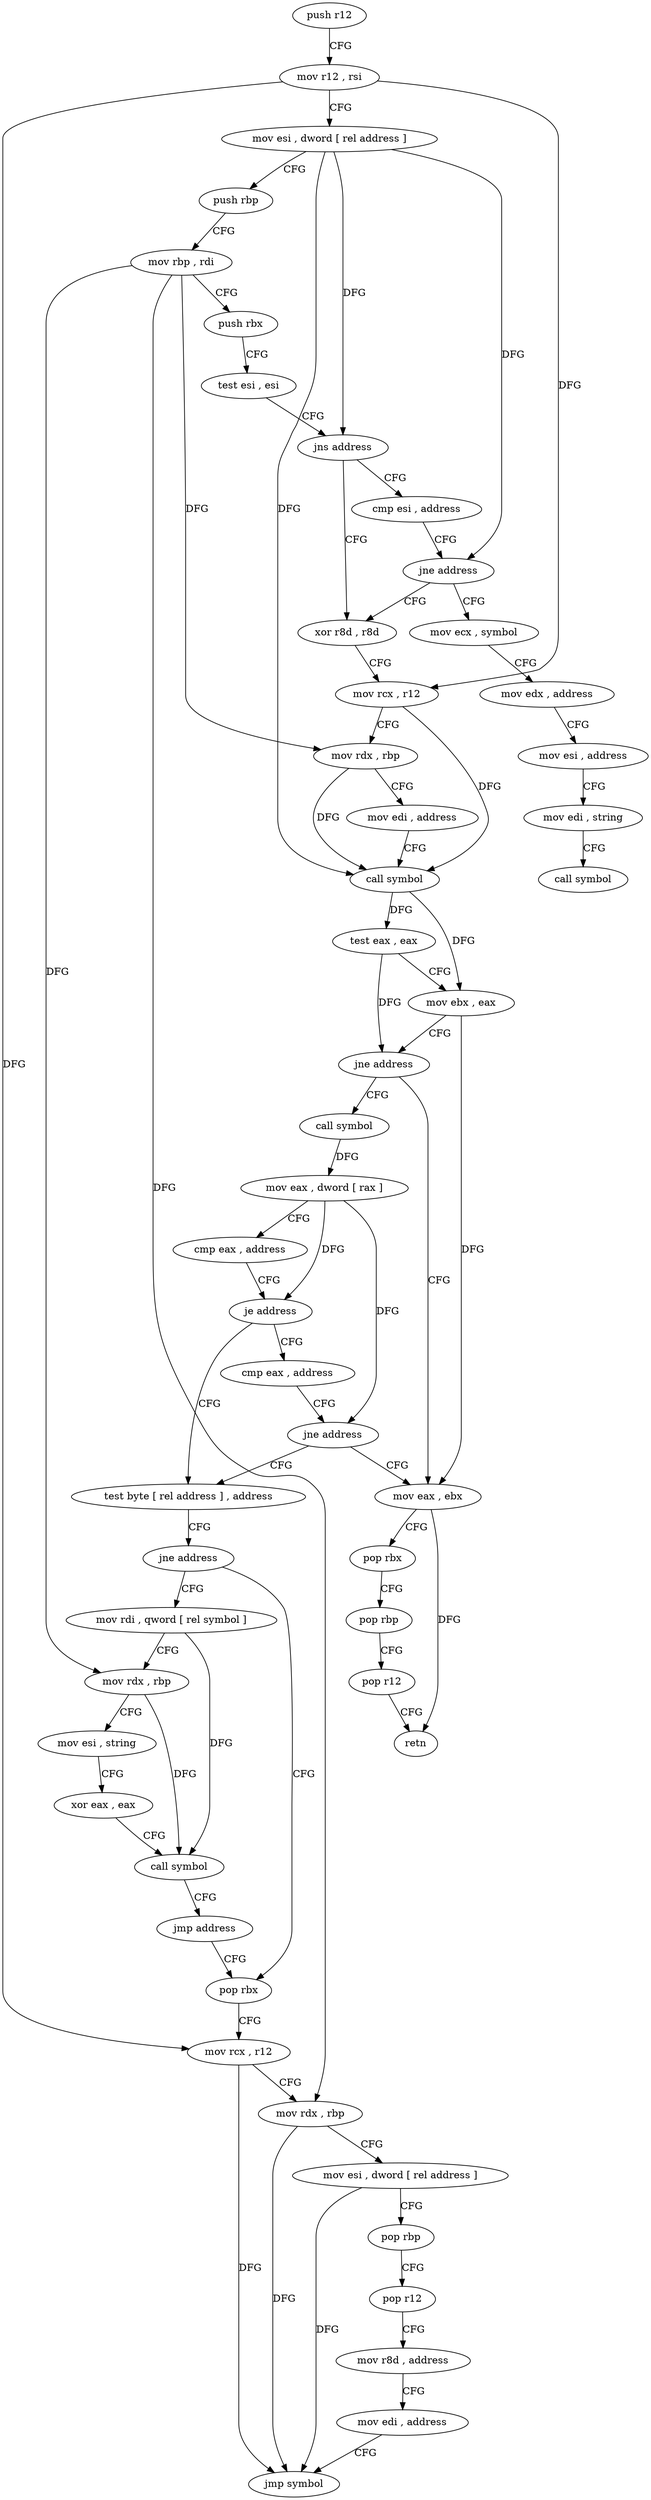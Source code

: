 digraph "func" {
"4246736" [label = "push r12" ]
"4246738" [label = "mov r12 , rsi" ]
"4246741" [label = "mov esi , dword [ rel address ]" ]
"4246747" [label = "push rbp" ]
"4246748" [label = "mov rbp , rdi" ]
"4246751" [label = "push rbx" ]
"4246752" [label = "test esi , esi" ]
"4246754" [label = "jns address" ]
"4246761" [label = "xor r8d , r8d" ]
"4246756" [label = "cmp esi , address" ]
"4246764" [label = "mov rcx , r12" ]
"4246767" [label = "mov rdx , rbp" ]
"4246770" [label = "mov edi , address" ]
"4246775" [label = "call symbol" ]
"4246780" [label = "test eax , eax" ]
"4246782" [label = "mov ebx , eax" ]
"4246784" [label = "jne address" ]
"4246800" [label = "call symbol" ]
"4246786" [label = "mov eax , ebx" ]
"4246759" [label = "jne address" ]
"4246888" [label = "mov ecx , symbol" ]
"4246805" [label = "mov eax , dword [ rax ]" ]
"4246807" [label = "cmp eax , address" ]
"4246810" [label = "je address" ]
"4246817" [label = "test byte [ rel address ] , address" ]
"4246812" [label = "cmp eax , address" ]
"4246788" [label = "pop rbx" ]
"4246789" [label = "pop rbp" ]
"4246790" [label = "pop r12" ]
"4246792" [label = "retn" ]
"4246893" [label = "mov edx , address" ]
"4246898" [label = "mov esi , address" ]
"4246903" [label = "mov edi , string" ]
"4246908" [label = "call symbol" ]
"4246824" [label = "jne address" ]
"4246864" [label = "mov rdi , qword [ rel symbol ]" ]
"4246826" [label = "pop rbx" ]
"4246815" [label = "jne address" ]
"4246871" [label = "mov rdx , rbp" ]
"4246874" [label = "mov esi , string" ]
"4246879" [label = "xor eax , eax" ]
"4246881" [label = "call symbol" ]
"4246886" [label = "jmp address" ]
"4246827" [label = "mov rcx , r12" ]
"4246830" [label = "mov rdx , rbp" ]
"4246833" [label = "mov esi , dword [ rel address ]" ]
"4246839" [label = "pop rbp" ]
"4246840" [label = "pop r12" ]
"4246842" [label = "mov r8d , address" ]
"4246848" [label = "mov edi , address" ]
"4246853" [label = "jmp symbol" ]
"4246736" -> "4246738" [ label = "CFG" ]
"4246738" -> "4246741" [ label = "CFG" ]
"4246738" -> "4246764" [ label = "DFG" ]
"4246738" -> "4246827" [ label = "DFG" ]
"4246741" -> "4246747" [ label = "CFG" ]
"4246741" -> "4246754" [ label = "DFG" ]
"4246741" -> "4246775" [ label = "DFG" ]
"4246741" -> "4246759" [ label = "DFG" ]
"4246747" -> "4246748" [ label = "CFG" ]
"4246748" -> "4246751" [ label = "CFG" ]
"4246748" -> "4246767" [ label = "DFG" ]
"4246748" -> "4246871" [ label = "DFG" ]
"4246748" -> "4246830" [ label = "DFG" ]
"4246751" -> "4246752" [ label = "CFG" ]
"4246752" -> "4246754" [ label = "CFG" ]
"4246754" -> "4246761" [ label = "CFG" ]
"4246754" -> "4246756" [ label = "CFG" ]
"4246761" -> "4246764" [ label = "CFG" ]
"4246756" -> "4246759" [ label = "CFG" ]
"4246764" -> "4246767" [ label = "CFG" ]
"4246764" -> "4246775" [ label = "DFG" ]
"4246767" -> "4246770" [ label = "CFG" ]
"4246767" -> "4246775" [ label = "DFG" ]
"4246770" -> "4246775" [ label = "CFG" ]
"4246775" -> "4246780" [ label = "DFG" ]
"4246775" -> "4246782" [ label = "DFG" ]
"4246780" -> "4246782" [ label = "CFG" ]
"4246780" -> "4246784" [ label = "DFG" ]
"4246782" -> "4246784" [ label = "CFG" ]
"4246782" -> "4246786" [ label = "DFG" ]
"4246784" -> "4246800" [ label = "CFG" ]
"4246784" -> "4246786" [ label = "CFG" ]
"4246800" -> "4246805" [ label = "DFG" ]
"4246786" -> "4246788" [ label = "CFG" ]
"4246786" -> "4246792" [ label = "DFG" ]
"4246759" -> "4246888" [ label = "CFG" ]
"4246759" -> "4246761" [ label = "CFG" ]
"4246888" -> "4246893" [ label = "CFG" ]
"4246805" -> "4246807" [ label = "CFG" ]
"4246805" -> "4246810" [ label = "DFG" ]
"4246805" -> "4246815" [ label = "DFG" ]
"4246807" -> "4246810" [ label = "CFG" ]
"4246810" -> "4246817" [ label = "CFG" ]
"4246810" -> "4246812" [ label = "CFG" ]
"4246817" -> "4246824" [ label = "CFG" ]
"4246812" -> "4246815" [ label = "CFG" ]
"4246788" -> "4246789" [ label = "CFG" ]
"4246789" -> "4246790" [ label = "CFG" ]
"4246790" -> "4246792" [ label = "CFG" ]
"4246893" -> "4246898" [ label = "CFG" ]
"4246898" -> "4246903" [ label = "CFG" ]
"4246903" -> "4246908" [ label = "CFG" ]
"4246824" -> "4246864" [ label = "CFG" ]
"4246824" -> "4246826" [ label = "CFG" ]
"4246864" -> "4246871" [ label = "CFG" ]
"4246864" -> "4246881" [ label = "DFG" ]
"4246826" -> "4246827" [ label = "CFG" ]
"4246815" -> "4246786" [ label = "CFG" ]
"4246815" -> "4246817" [ label = "CFG" ]
"4246871" -> "4246874" [ label = "CFG" ]
"4246871" -> "4246881" [ label = "DFG" ]
"4246874" -> "4246879" [ label = "CFG" ]
"4246879" -> "4246881" [ label = "CFG" ]
"4246881" -> "4246886" [ label = "CFG" ]
"4246886" -> "4246826" [ label = "CFG" ]
"4246827" -> "4246830" [ label = "CFG" ]
"4246827" -> "4246853" [ label = "DFG" ]
"4246830" -> "4246833" [ label = "CFG" ]
"4246830" -> "4246853" [ label = "DFG" ]
"4246833" -> "4246839" [ label = "CFG" ]
"4246833" -> "4246853" [ label = "DFG" ]
"4246839" -> "4246840" [ label = "CFG" ]
"4246840" -> "4246842" [ label = "CFG" ]
"4246842" -> "4246848" [ label = "CFG" ]
"4246848" -> "4246853" [ label = "CFG" ]
}
